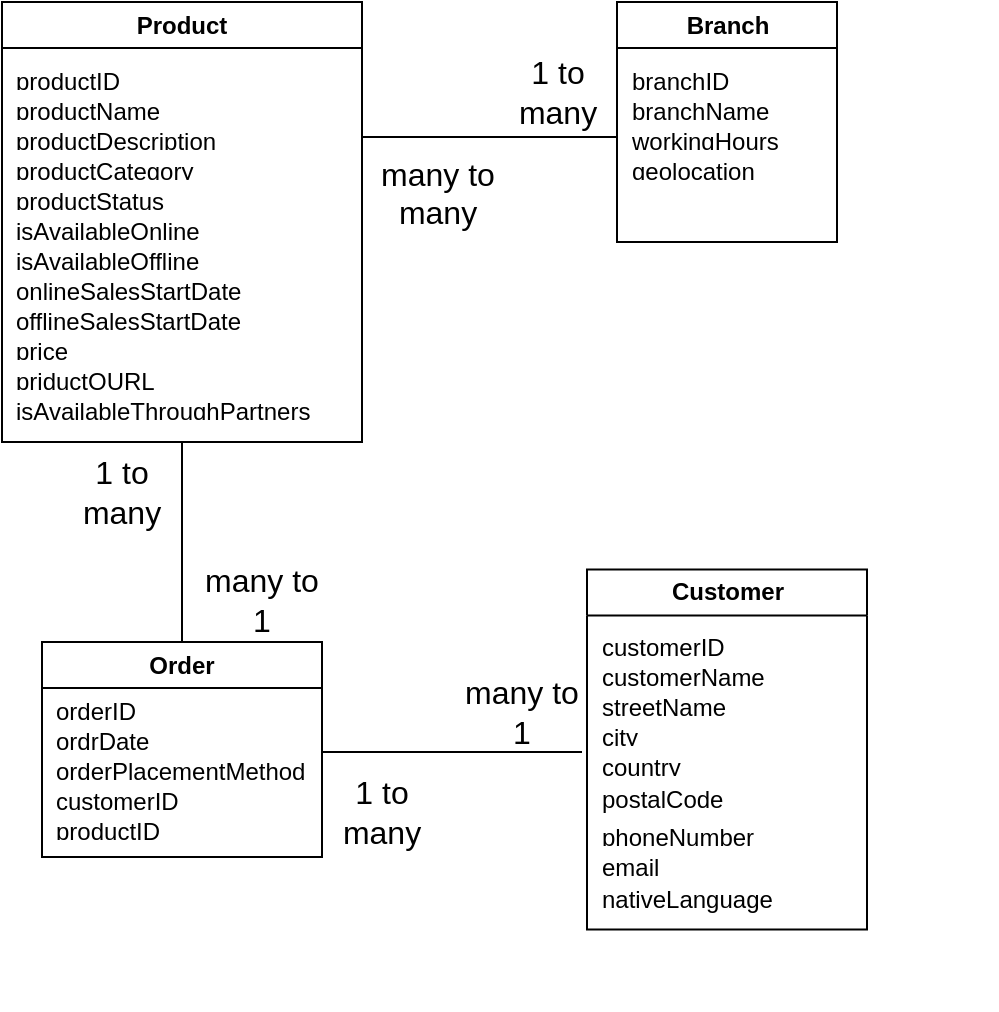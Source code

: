 <mxfile version="24.7.6">
  <diagram id="R2lEEEUBdFMjLlhIrx00" name="Page-1">
    <mxGraphModel dx="1434" dy="732" grid="1" gridSize="10" guides="1" tooltips="1" connect="1" arrows="1" fold="1" page="1" pageScale="1" pageWidth="850" pageHeight="1100" math="0" shadow="0" extFonts="Permanent Marker^https://fonts.googleapis.com/css?family=Permanent+Marker">
      <root>
        <mxCell id="0" />
        <mxCell id="1" parent="0" />
        <mxCell id="vz9q21WE78nXBUaVW826-16" value="Product" style="swimlane;whiteSpace=wrap;html=1;" vertex="1" parent="1">
          <mxGeometry x="160" y="110" width="180" height="220" as="geometry" />
        </mxCell>
        <mxCell id="vz9q21WE78nXBUaVW826-27" value="" style="shape=table;startSize=0;container=1;collapsible=0;childLayout=tableLayout;fontSize=11;fillColor=none;strokeColor=none;" vertex="1" parent="vz9q21WE78nXBUaVW826-16">
          <mxGeometry y="30" width="180" height="60" as="geometry" />
        </mxCell>
        <mxCell id="vz9q21WE78nXBUaVW826-28" value="" style="shape=tableRow;horizontal=0;startSize=0;swimlaneHead=0;swimlaneBody=0;strokeColor=inherit;top=0;left=0;bottom=0;right=0;collapsible=0;dropTarget=0;fillColor=none;points=[[0,0.5],[1,0.5]];portConstraint=eastwest;fontSize=16;" vertex="1" parent="vz9q21WE78nXBUaVW826-27">
          <mxGeometry width="180" height="15" as="geometry" />
        </mxCell>
        <mxCell id="vz9q21WE78nXBUaVW826-29" value="productID" style="shape=partialRectangle;html=1;whiteSpace=wrap;connectable=0;strokeColor=inherit;overflow=hidden;fillColor=none;top=0;left=0;bottom=0;right=0;pointerEvents=1;fontSize=12;align=left;spacingLeft=5;" vertex="1" parent="vz9q21WE78nXBUaVW826-28">
          <mxGeometry width="180" height="15" as="geometry">
            <mxRectangle width="180" height="15" as="alternateBounds" />
          </mxGeometry>
        </mxCell>
        <mxCell id="vz9q21WE78nXBUaVW826-30" value="" style="shape=tableRow;horizontal=0;startSize=0;swimlaneHead=0;swimlaneBody=0;strokeColor=inherit;top=0;left=0;bottom=0;right=0;collapsible=0;dropTarget=0;fillColor=none;points=[[0,0.5],[1,0.5]];portConstraint=eastwest;fontSize=16;" vertex="1" parent="vz9q21WE78nXBUaVW826-27">
          <mxGeometry y="15" width="180" height="15" as="geometry" />
        </mxCell>
        <mxCell id="vz9q21WE78nXBUaVW826-31" value="productName" style="shape=partialRectangle;html=1;whiteSpace=wrap;connectable=0;strokeColor=inherit;overflow=hidden;fillColor=none;top=0;left=0;bottom=0;right=0;pointerEvents=1;fontSize=12;align=left;spacingLeft=5;" vertex="1" parent="vz9q21WE78nXBUaVW826-30">
          <mxGeometry width="180" height="15" as="geometry">
            <mxRectangle width="180" height="15" as="alternateBounds" />
          </mxGeometry>
        </mxCell>
        <mxCell id="vz9q21WE78nXBUaVW826-32" value="" style="shape=tableRow;horizontal=0;startSize=0;swimlaneHead=0;swimlaneBody=0;strokeColor=inherit;top=0;left=0;bottom=0;right=0;collapsible=0;dropTarget=0;fillColor=none;points=[[0,0.5],[1,0.5]];portConstraint=eastwest;fontSize=16;" vertex="1" parent="vz9q21WE78nXBUaVW826-27">
          <mxGeometry y="30" width="180" height="15" as="geometry" />
        </mxCell>
        <mxCell id="vz9q21WE78nXBUaVW826-33" value="productDescription" style="shape=partialRectangle;html=1;whiteSpace=wrap;connectable=0;strokeColor=inherit;overflow=hidden;fillColor=none;top=0;left=0;bottom=0;right=0;pointerEvents=1;fontSize=12;align=left;spacingLeft=5;" vertex="1" parent="vz9q21WE78nXBUaVW826-32">
          <mxGeometry width="180" height="15" as="geometry">
            <mxRectangle width="180" height="15" as="alternateBounds" />
          </mxGeometry>
        </mxCell>
        <mxCell id="vz9q21WE78nXBUaVW826-34" style="shape=tableRow;horizontal=0;startSize=0;swimlaneHead=0;swimlaneBody=0;strokeColor=inherit;top=0;left=0;bottom=0;right=0;collapsible=0;dropTarget=0;fillColor=none;points=[[0,0.5],[1,0.5]];portConstraint=eastwest;fontSize=16;" vertex="1" parent="vz9q21WE78nXBUaVW826-27">
          <mxGeometry y="45" width="180" height="15" as="geometry" />
        </mxCell>
        <mxCell id="vz9q21WE78nXBUaVW826-35" value="productCategory" style="shape=partialRectangle;html=1;whiteSpace=wrap;connectable=0;strokeColor=inherit;overflow=hidden;fillColor=none;top=0;left=0;bottom=0;right=0;pointerEvents=1;fontSize=12;align=left;spacingLeft=5;" vertex="1" parent="vz9q21WE78nXBUaVW826-34">
          <mxGeometry width="180" height="15" as="geometry">
            <mxRectangle width="180" height="15" as="alternateBounds" />
          </mxGeometry>
        </mxCell>
        <mxCell id="vz9q21WE78nXBUaVW826-36" value="" style="shape=table;startSize=0;container=1;collapsible=0;childLayout=tableLayout;fontSize=11;fillColor=none;strokeColor=none;" vertex="1" parent="vz9q21WE78nXBUaVW826-16">
          <mxGeometry y="90" width="190" height="60" as="geometry" />
        </mxCell>
        <mxCell id="vz9q21WE78nXBUaVW826-37" value="" style="shape=tableRow;horizontal=0;startSize=0;swimlaneHead=0;swimlaneBody=0;strokeColor=inherit;top=0;left=0;bottom=0;right=0;collapsible=0;dropTarget=0;fillColor=none;points=[[0,0.5],[1,0.5]];portConstraint=eastwest;fontSize=16;" vertex="1" parent="vz9q21WE78nXBUaVW826-36">
          <mxGeometry width="190" height="15" as="geometry" />
        </mxCell>
        <mxCell id="vz9q21WE78nXBUaVW826-38" value="productStatus" style="shape=partialRectangle;html=1;whiteSpace=wrap;connectable=0;strokeColor=inherit;overflow=hidden;fillColor=none;top=0;left=0;bottom=0;right=0;pointerEvents=1;fontSize=12;align=left;spacingLeft=5;" vertex="1" parent="vz9q21WE78nXBUaVW826-37">
          <mxGeometry width="190" height="15" as="geometry">
            <mxRectangle width="190" height="15" as="alternateBounds" />
          </mxGeometry>
        </mxCell>
        <mxCell id="vz9q21WE78nXBUaVW826-39" value="" style="shape=tableRow;horizontal=0;startSize=0;swimlaneHead=0;swimlaneBody=0;strokeColor=inherit;top=0;left=0;bottom=0;right=0;collapsible=0;dropTarget=0;fillColor=none;points=[[0,0.5],[1,0.5]];portConstraint=eastwest;fontSize=16;" vertex="1" parent="vz9q21WE78nXBUaVW826-36">
          <mxGeometry y="15" width="190" height="15" as="geometry" />
        </mxCell>
        <mxCell id="vz9q21WE78nXBUaVW826-40" value="isAvailableOnline" style="shape=partialRectangle;html=1;whiteSpace=wrap;connectable=0;strokeColor=inherit;overflow=hidden;fillColor=none;top=0;left=0;bottom=0;right=0;pointerEvents=1;fontSize=12;align=left;spacingLeft=5;" vertex="1" parent="vz9q21WE78nXBUaVW826-39">
          <mxGeometry width="190" height="15" as="geometry">
            <mxRectangle width="190" height="15" as="alternateBounds" />
          </mxGeometry>
        </mxCell>
        <mxCell id="vz9q21WE78nXBUaVW826-41" value="" style="shape=tableRow;horizontal=0;startSize=0;swimlaneHead=0;swimlaneBody=0;strokeColor=inherit;top=0;left=0;bottom=0;right=0;collapsible=0;dropTarget=0;fillColor=none;points=[[0,0.5],[1,0.5]];portConstraint=eastwest;fontSize=16;" vertex="1" parent="vz9q21WE78nXBUaVW826-36">
          <mxGeometry y="30" width="190" height="15" as="geometry" />
        </mxCell>
        <mxCell id="vz9q21WE78nXBUaVW826-42" value="isAvailableOffline" style="shape=partialRectangle;html=1;whiteSpace=wrap;connectable=0;strokeColor=inherit;overflow=hidden;fillColor=none;top=0;left=0;bottom=0;right=0;pointerEvents=1;fontSize=12;align=left;spacingLeft=5;" vertex="1" parent="vz9q21WE78nXBUaVW826-41">
          <mxGeometry width="190" height="15" as="geometry">
            <mxRectangle width="190" height="15" as="alternateBounds" />
          </mxGeometry>
        </mxCell>
        <mxCell id="vz9q21WE78nXBUaVW826-43" style="shape=tableRow;horizontal=0;startSize=0;swimlaneHead=0;swimlaneBody=0;strokeColor=inherit;top=0;left=0;bottom=0;right=0;collapsible=0;dropTarget=0;fillColor=none;points=[[0,0.5],[1,0.5]];portConstraint=eastwest;fontSize=16;" vertex="1" parent="vz9q21WE78nXBUaVW826-36">
          <mxGeometry y="45" width="190" height="15" as="geometry" />
        </mxCell>
        <mxCell id="vz9q21WE78nXBUaVW826-44" value="onlineSalesStartDate" style="shape=partialRectangle;html=1;whiteSpace=wrap;connectable=0;strokeColor=inherit;overflow=hidden;fillColor=none;top=0;left=0;bottom=0;right=0;pointerEvents=1;fontSize=12;align=left;spacingLeft=5;" vertex="1" parent="vz9q21WE78nXBUaVW826-43">
          <mxGeometry width="190" height="15" as="geometry">
            <mxRectangle width="190" height="15" as="alternateBounds" />
          </mxGeometry>
        </mxCell>
        <mxCell id="vz9q21WE78nXBUaVW826-45" value="" style="shape=table;startSize=0;container=1;collapsible=0;childLayout=tableLayout;fontSize=11;fillColor=none;strokeColor=none;" vertex="1" parent="1">
          <mxGeometry x="160" y="260" width="170" height="60" as="geometry" />
        </mxCell>
        <mxCell id="vz9q21WE78nXBUaVW826-46" value="" style="shape=tableRow;horizontal=0;startSize=0;swimlaneHead=0;swimlaneBody=0;strokeColor=inherit;top=0;left=0;bottom=0;right=0;collapsible=0;dropTarget=0;fillColor=none;points=[[0,0.5],[1,0.5]];portConstraint=eastwest;fontSize=16;" vertex="1" parent="vz9q21WE78nXBUaVW826-45">
          <mxGeometry width="170" height="15" as="geometry" />
        </mxCell>
        <mxCell id="vz9q21WE78nXBUaVW826-47" value="offlineSalesStartDate" style="shape=partialRectangle;html=1;whiteSpace=wrap;connectable=0;strokeColor=inherit;overflow=hidden;fillColor=none;top=0;left=0;bottom=0;right=0;pointerEvents=1;fontSize=12;align=left;spacingLeft=5;" vertex="1" parent="vz9q21WE78nXBUaVW826-46">
          <mxGeometry width="170" height="15" as="geometry">
            <mxRectangle width="170" height="15" as="alternateBounds" />
          </mxGeometry>
        </mxCell>
        <mxCell id="vz9q21WE78nXBUaVW826-48" value="" style="shape=tableRow;horizontal=0;startSize=0;swimlaneHead=0;swimlaneBody=0;strokeColor=inherit;top=0;left=0;bottom=0;right=0;collapsible=0;dropTarget=0;fillColor=none;points=[[0,0.5],[1,0.5]];portConstraint=eastwest;fontSize=16;" vertex="1" parent="vz9q21WE78nXBUaVW826-45">
          <mxGeometry y="15" width="170" height="15" as="geometry" />
        </mxCell>
        <mxCell id="vz9q21WE78nXBUaVW826-49" value="price" style="shape=partialRectangle;html=1;whiteSpace=wrap;connectable=0;strokeColor=inherit;overflow=hidden;fillColor=none;top=0;left=0;bottom=0;right=0;pointerEvents=1;fontSize=12;align=left;spacingLeft=5;" vertex="1" parent="vz9q21WE78nXBUaVW826-48">
          <mxGeometry width="170" height="15" as="geometry">
            <mxRectangle width="170" height="15" as="alternateBounds" />
          </mxGeometry>
        </mxCell>
        <mxCell id="vz9q21WE78nXBUaVW826-50" value="" style="shape=tableRow;horizontal=0;startSize=0;swimlaneHead=0;swimlaneBody=0;strokeColor=inherit;top=0;left=0;bottom=0;right=0;collapsible=0;dropTarget=0;fillColor=none;points=[[0,0.5],[1,0.5]];portConstraint=eastwest;fontSize=16;" vertex="1" parent="vz9q21WE78nXBUaVW826-45">
          <mxGeometry y="30" width="170" height="15" as="geometry" />
        </mxCell>
        <mxCell id="vz9q21WE78nXBUaVW826-51" value="priductOURL" style="shape=partialRectangle;html=1;whiteSpace=wrap;connectable=0;strokeColor=inherit;overflow=hidden;fillColor=none;top=0;left=0;bottom=0;right=0;pointerEvents=1;fontSize=12;align=left;spacingLeft=5;" vertex="1" parent="vz9q21WE78nXBUaVW826-50">
          <mxGeometry width="170" height="15" as="geometry">
            <mxRectangle width="170" height="15" as="alternateBounds" />
          </mxGeometry>
        </mxCell>
        <mxCell id="vz9q21WE78nXBUaVW826-52" style="shape=tableRow;horizontal=0;startSize=0;swimlaneHead=0;swimlaneBody=0;strokeColor=inherit;top=0;left=0;bottom=0;right=0;collapsible=0;dropTarget=0;fillColor=none;points=[[0,0.5],[1,0.5]];portConstraint=eastwest;fontSize=16;" vertex="1" parent="vz9q21WE78nXBUaVW826-45">
          <mxGeometry y="45" width="170" height="15" as="geometry" />
        </mxCell>
        <mxCell id="vz9q21WE78nXBUaVW826-53" value="isAvailableThroughPartners" style="shape=partialRectangle;html=1;whiteSpace=wrap;connectable=0;strokeColor=inherit;overflow=hidden;fillColor=none;top=0;left=0;bottom=0;right=0;pointerEvents=1;fontSize=12;align=left;spacingLeft=5;" vertex="1" parent="vz9q21WE78nXBUaVW826-52">
          <mxGeometry width="170" height="15" as="geometry">
            <mxRectangle width="170" height="15" as="alternateBounds" />
          </mxGeometry>
        </mxCell>
        <mxCell id="vz9q21WE78nXBUaVW826-54" value="Branch" style="swimlane;whiteSpace=wrap;html=1;" vertex="1" parent="1">
          <mxGeometry x="467.5" y="110" width="110" height="120" as="geometry" />
        </mxCell>
        <mxCell id="vz9q21WE78nXBUaVW826-55" value="" style="shape=table;startSize=0;container=1;collapsible=0;childLayout=tableLayout;fontSize=11;fillColor=none;strokeColor=none;" vertex="1" parent="vz9q21WE78nXBUaVW826-54">
          <mxGeometry y="30" width="190" height="60" as="geometry" />
        </mxCell>
        <mxCell id="vz9q21WE78nXBUaVW826-56" value="" style="shape=tableRow;horizontal=0;startSize=0;swimlaneHead=0;swimlaneBody=0;strokeColor=inherit;top=0;left=0;bottom=0;right=0;collapsible=0;dropTarget=0;fillColor=none;points=[[0,0.5],[1,0.5]];portConstraint=eastwest;fontSize=16;" vertex="1" parent="vz9q21WE78nXBUaVW826-55">
          <mxGeometry width="190" height="15" as="geometry" />
        </mxCell>
        <mxCell id="vz9q21WE78nXBUaVW826-57" value="branchID" style="shape=partialRectangle;html=1;whiteSpace=wrap;connectable=0;strokeColor=inherit;overflow=hidden;fillColor=none;top=0;left=0;bottom=0;right=0;pointerEvents=1;fontSize=12;align=left;spacingLeft=5;" vertex="1" parent="vz9q21WE78nXBUaVW826-56">
          <mxGeometry width="190" height="15" as="geometry">
            <mxRectangle width="190" height="15" as="alternateBounds" />
          </mxGeometry>
        </mxCell>
        <mxCell id="vz9q21WE78nXBUaVW826-58" value="" style="shape=tableRow;horizontal=0;startSize=0;swimlaneHead=0;swimlaneBody=0;strokeColor=inherit;top=0;left=0;bottom=0;right=0;collapsible=0;dropTarget=0;fillColor=none;points=[[0,0.5],[1,0.5]];portConstraint=eastwest;fontSize=16;" vertex="1" parent="vz9q21WE78nXBUaVW826-55">
          <mxGeometry y="15" width="190" height="15" as="geometry" />
        </mxCell>
        <mxCell id="vz9q21WE78nXBUaVW826-59" value="branchName" style="shape=partialRectangle;html=1;whiteSpace=wrap;connectable=0;strokeColor=inherit;overflow=hidden;fillColor=none;top=0;left=0;bottom=0;right=0;pointerEvents=1;fontSize=12;align=left;spacingLeft=5;" vertex="1" parent="vz9q21WE78nXBUaVW826-58">
          <mxGeometry width="190" height="15" as="geometry">
            <mxRectangle width="190" height="15" as="alternateBounds" />
          </mxGeometry>
        </mxCell>
        <mxCell id="vz9q21WE78nXBUaVW826-60" value="" style="shape=tableRow;horizontal=0;startSize=0;swimlaneHead=0;swimlaneBody=0;strokeColor=inherit;top=0;left=0;bottom=0;right=0;collapsible=0;dropTarget=0;fillColor=none;points=[[0,0.5],[1,0.5]];portConstraint=eastwest;fontSize=16;" vertex="1" parent="vz9q21WE78nXBUaVW826-55">
          <mxGeometry y="30" width="190" height="15" as="geometry" />
        </mxCell>
        <mxCell id="vz9q21WE78nXBUaVW826-61" value="workingHours" style="shape=partialRectangle;html=1;whiteSpace=wrap;connectable=0;strokeColor=inherit;overflow=hidden;fillColor=none;top=0;left=0;bottom=0;right=0;pointerEvents=1;fontSize=12;align=left;spacingLeft=5;" vertex="1" parent="vz9q21WE78nXBUaVW826-60">
          <mxGeometry width="190" height="15" as="geometry">
            <mxRectangle width="190" height="15" as="alternateBounds" />
          </mxGeometry>
        </mxCell>
        <mxCell id="vz9q21WE78nXBUaVW826-62" style="shape=tableRow;horizontal=0;startSize=0;swimlaneHead=0;swimlaneBody=0;strokeColor=inherit;top=0;left=0;bottom=0;right=0;collapsible=0;dropTarget=0;fillColor=none;points=[[0,0.5],[1,0.5]];portConstraint=eastwest;fontSize=16;" vertex="1" parent="vz9q21WE78nXBUaVW826-55">
          <mxGeometry y="45" width="190" height="15" as="geometry" />
        </mxCell>
        <mxCell id="vz9q21WE78nXBUaVW826-63" value="geolocation" style="shape=partialRectangle;html=1;whiteSpace=wrap;connectable=0;strokeColor=inherit;overflow=hidden;fillColor=none;top=0;left=0;bottom=0;right=0;pointerEvents=1;fontSize=12;align=left;spacingLeft=5;" vertex="1" parent="vz9q21WE78nXBUaVW826-62">
          <mxGeometry width="190" height="15" as="geometry">
            <mxRectangle width="190" height="15" as="alternateBounds" />
          </mxGeometry>
        </mxCell>
        <mxCell id="vz9q21WE78nXBUaVW826-65" value="Customer" style="swimlane;whiteSpace=wrap;html=1;" vertex="1" parent="1">
          <mxGeometry x="452.5" y="393.75" width="140" height="180" as="geometry" />
        </mxCell>
        <mxCell id="vz9q21WE78nXBUaVW826-66" value="" style="shape=table;startSize=0;container=1;collapsible=0;childLayout=tableLayout;fontSize=11;fillColor=none;strokeColor=none;" vertex="1" parent="vz9q21WE78nXBUaVW826-65">
          <mxGeometry y="30" width="120" height="125" as="geometry" />
        </mxCell>
        <mxCell id="vz9q21WE78nXBUaVW826-67" value="" style="shape=tableRow;horizontal=0;startSize=0;swimlaneHead=0;swimlaneBody=0;strokeColor=inherit;top=0;left=0;bottom=0;right=0;collapsible=0;dropTarget=0;fillColor=none;points=[[0,0.5],[1,0.5]];portConstraint=eastwest;fontSize=16;" vertex="1" parent="vz9q21WE78nXBUaVW826-66">
          <mxGeometry width="120" height="15" as="geometry" />
        </mxCell>
        <mxCell id="vz9q21WE78nXBUaVW826-68" value="customerID" style="shape=partialRectangle;html=1;whiteSpace=wrap;connectable=0;strokeColor=inherit;overflow=hidden;fillColor=none;top=0;left=0;bottom=0;right=0;pointerEvents=1;fontSize=12;align=left;spacingLeft=5;" vertex="1" parent="vz9q21WE78nXBUaVW826-67">
          <mxGeometry width="120" height="15" as="geometry">
            <mxRectangle width="120" height="15" as="alternateBounds" />
          </mxGeometry>
        </mxCell>
        <mxCell id="vz9q21WE78nXBUaVW826-69" value="" style="shape=tableRow;horizontal=0;startSize=0;swimlaneHead=0;swimlaneBody=0;strokeColor=inherit;top=0;left=0;bottom=0;right=0;collapsible=0;dropTarget=0;fillColor=none;points=[[0,0.5],[1,0.5]];portConstraint=eastwest;fontSize=16;" vertex="1" parent="vz9q21WE78nXBUaVW826-66">
          <mxGeometry y="15" width="120" height="15" as="geometry" />
        </mxCell>
        <mxCell id="vz9q21WE78nXBUaVW826-70" value="customerName" style="shape=partialRectangle;html=1;whiteSpace=wrap;connectable=0;strokeColor=inherit;overflow=hidden;fillColor=none;top=0;left=0;bottom=0;right=0;pointerEvents=1;fontSize=12;align=left;spacingLeft=5;" vertex="1" parent="vz9q21WE78nXBUaVW826-69">
          <mxGeometry width="120" height="15" as="geometry">
            <mxRectangle width="120" height="15" as="alternateBounds" />
          </mxGeometry>
        </mxCell>
        <mxCell id="vz9q21WE78nXBUaVW826-71" value="" style="shape=tableRow;horizontal=0;startSize=0;swimlaneHead=0;swimlaneBody=0;strokeColor=inherit;top=0;left=0;bottom=0;right=0;collapsible=0;dropTarget=0;fillColor=none;points=[[0,0.5],[1,0.5]];portConstraint=eastwest;fontSize=16;" vertex="1" parent="vz9q21WE78nXBUaVW826-66">
          <mxGeometry y="30" width="120" height="15" as="geometry" />
        </mxCell>
        <mxCell id="vz9q21WE78nXBUaVW826-72" value="streetName" style="shape=partialRectangle;html=1;whiteSpace=wrap;connectable=0;strokeColor=inherit;overflow=hidden;fillColor=none;top=0;left=0;bottom=0;right=0;pointerEvents=1;fontSize=12;align=left;spacingLeft=5;" vertex="1" parent="vz9q21WE78nXBUaVW826-71">
          <mxGeometry width="120" height="15" as="geometry">
            <mxRectangle width="120" height="15" as="alternateBounds" />
          </mxGeometry>
        </mxCell>
        <mxCell id="vz9q21WE78nXBUaVW826-73" style="shape=tableRow;horizontal=0;startSize=0;swimlaneHead=0;swimlaneBody=0;strokeColor=inherit;top=0;left=0;bottom=0;right=0;collapsible=0;dropTarget=0;fillColor=none;points=[[0,0.5],[1,0.5]];portConstraint=eastwest;fontSize=16;" vertex="1" parent="vz9q21WE78nXBUaVW826-66">
          <mxGeometry y="45" width="120" height="15" as="geometry" />
        </mxCell>
        <mxCell id="vz9q21WE78nXBUaVW826-74" value="city" style="shape=partialRectangle;html=1;whiteSpace=wrap;connectable=0;strokeColor=inherit;overflow=hidden;fillColor=none;top=0;left=0;bottom=0;right=0;pointerEvents=1;fontSize=12;align=left;spacingLeft=5;" vertex="1" parent="vz9q21WE78nXBUaVW826-73">
          <mxGeometry width="120" height="15" as="geometry">
            <mxRectangle width="120" height="15" as="alternateBounds" />
          </mxGeometry>
        </mxCell>
        <mxCell id="vz9q21WE78nXBUaVW826-76" value="" style="shape=tableRow;horizontal=0;startSize=0;swimlaneHead=0;swimlaneBody=0;strokeColor=inherit;top=0;left=0;bottom=0;right=0;collapsible=0;dropTarget=0;fillColor=none;points=[[0,0.5],[1,0.5]];portConstraint=eastwest;fontSize=16;" vertex="1" parent="vz9q21WE78nXBUaVW826-66">
          <mxGeometry y="60" width="120" height="15" as="geometry" />
        </mxCell>
        <mxCell id="vz9q21WE78nXBUaVW826-77" value="country&lt;span style=&quot;white-space: pre;&quot;&gt;&#x9;&lt;/span&gt;" style="shape=partialRectangle;html=1;whiteSpace=wrap;connectable=0;strokeColor=inherit;overflow=hidden;fillColor=none;top=0;left=0;bottom=0;right=0;pointerEvents=1;fontSize=12;align=left;spacingLeft=5;" vertex="1" parent="vz9q21WE78nXBUaVW826-76">
          <mxGeometry width="120" height="15" as="geometry">
            <mxRectangle width="120" height="15" as="alternateBounds" />
          </mxGeometry>
        </mxCell>
        <mxCell id="vz9q21WE78nXBUaVW826-78" value="" style="shape=tableRow;horizontal=0;startSize=0;swimlaneHead=0;swimlaneBody=0;strokeColor=inherit;top=0;left=0;bottom=0;right=0;collapsible=0;dropTarget=0;fillColor=none;points=[[0,0.5],[1,0.5]];portConstraint=eastwest;fontSize=16;" vertex="1" parent="vz9q21WE78nXBUaVW826-66">
          <mxGeometry y="75" width="120" height="20" as="geometry" />
        </mxCell>
        <mxCell id="vz9q21WE78nXBUaVW826-79" value="postalCode" style="shape=partialRectangle;html=1;whiteSpace=wrap;connectable=0;strokeColor=inherit;overflow=hidden;fillColor=none;top=0;left=0;bottom=0;right=0;pointerEvents=1;fontSize=12;align=left;spacingLeft=5;" vertex="1" parent="vz9q21WE78nXBUaVW826-78">
          <mxGeometry width="120" height="20" as="geometry">
            <mxRectangle width="120" height="20" as="alternateBounds" />
          </mxGeometry>
        </mxCell>
        <mxCell id="vz9q21WE78nXBUaVW826-80" value="" style="shape=tableRow;horizontal=0;startSize=0;swimlaneHead=0;swimlaneBody=0;strokeColor=inherit;top=0;left=0;bottom=0;right=0;collapsible=0;dropTarget=0;fillColor=none;points=[[0,0.5],[1,0.5]];portConstraint=eastwest;fontSize=16;" vertex="1" parent="vz9q21WE78nXBUaVW826-66">
          <mxGeometry y="95" width="120" height="15" as="geometry" />
        </mxCell>
        <mxCell id="vz9q21WE78nXBUaVW826-81" value="phoneNumber" style="shape=partialRectangle;html=1;whiteSpace=wrap;connectable=0;strokeColor=inherit;overflow=hidden;fillColor=none;top=0;left=0;bottom=0;right=0;pointerEvents=1;fontSize=12;align=left;spacingLeft=5;" vertex="1" parent="vz9q21WE78nXBUaVW826-80">
          <mxGeometry width="120" height="15" as="geometry">
            <mxRectangle width="120" height="15" as="alternateBounds" />
          </mxGeometry>
        </mxCell>
        <mxCell id="vz9q21WE78nXBUaVW826-82" style="shape=tableRow;horizontal=0;startSize=0;swimlaneHead=0;swimlaneBody=0;strokeColor=inherit;top=0;left=0;bottom=0;right=0;collapsible=0;dropTarget=0;fillColor=none;points=[[0,0.5],[1,0.5]];portConstraint=eastwest;fontSize=16;" vertex="1" parent="vz9q21WE78nXBUaVW826-66">
          <mxGeometry y="110" width="120" height="15" as="geometry" />
        </mxCell>
        <mxCell id="vz9q21WE78nXBUaVW826-83" value="email" style="shape=partialRectangle;html=1;whiteSpace=wrap;connectable=0;strokeColor=inherit;overflow=hidden;fillColor=none;top=0;left=0;bottom=0;right=0;pointerEvents=1;fontSize=12;align=left;spacingLeft=5;" vertex="1" parent="vz9q21WE78nXBUaVW826-82">
          <mxGeometry width="120" height="15" as="geometry">
            <mxRectangle width="120" height="15" as="alternateBounds" />
          </mxGeometry>
        </mxCell>
        <mxCell id="vz9q21WE78nXBUaVW826-93" value="" style="shape=table;startSize=0;container=1;collapsible=0;childLayout=tableLayout;fontSize=11;fillColor=none;strokeColor=none;" vertex="1" parent="vz9q21WE78nXBUaVW826-65">
          <mxGeometry y="155" width="130" height="65" as="geometry" />
        </mxCell>
        <mxCell id="vz9q21WE78nXBUaVW826-98" value="" style="shape=tableRow;horizontal=0;startSize=0;swimlaneHead=0;swimlaneBody=0;strokeColor=inherit;top=0;left=0;bottom=0;right=0;collapsible=0;dropTarget=0;fillColor=none;points=[[0,0.5],[1,0.5]];portConstraint=eastwest;fontSize=16;" vertex="1" parent="vz9q21WE78nXBUaVW826-93">
          <mxGeometry width="130" height="20" as="geometry" />
        </mxCell>
        <mxCell id="vz9q21WE78nXBUaVW826-99" value="nativeLanguage" style="shape=partialRectangle;html=1;whiteSpace=wrap;connectable=0;strokeColor=inherit;overflow=hidden;fillColor=none;top=0;left=0;bottom=0;right=0;pointerEvents=1;fontSize=12;align=left;spacingLeft=5;" vertex="1" parent="vz9q21WE78nXBUaVW826-98">
          <mxGeometry width="130" height="20" as="geometry">
            <mxRectangle width="130" height="20" as="alternateBounds" />
          </mxGeometry>
        </mxCell>
        <mxCell id="vz9q21WE78nXBUaVW826-100" style="shape=tableRow;horizontal=0;startSize=0;swimlaneHead=0;swimlaneBody=0;strokeColor=inherit;top=0;left=0;bottom=0;right=0;collapsible=0;dropTarget=0;fillColor=none;points=[[0,0.5],[1,0.5]];portConstraint=eastwest;fontSize=16;" vertex="1" parent="vz9q21WE78nXBUaVW826-93">
          <mxGeometry y="20" width="130" height="15" as="geometry" />
        </mxCell>
        <mxCell id="vz9q21WE78nXBUaVW826-101" value="" style="shape=partialRectangle;html=1;whiteSpace=wrap;connectable=0;strokeColor=inherit;overflow=hidden;fillColor=none;top=0;left=0;bottom=0;right=0;pointerEvents=1;fontSize=12;align=left;spacingLeft=5;" vertex="1" parent="vz9q21WE78nXBUaVW826-100">
          <mxGeometry width="130" height="15" as="geometry">
            <mxRectangle width="130" height="15" as="alternateBounds" />
          </mxGeometry>
        </mxCell>
        <mxCell id="vz9q21WE78nXBUaVW826-94" value="" style="shape=tableRow;horizontal=0;startSize=0;swimlaneHead=0;swimlaneBody=0;strokeColor=inherit;top=0;left=0;bottom=0;right=0;collapsible=0;dropTarget=0;fillColor=none;points=[[0,0.5],[1,0.5]];portConstraint=eastwest;fontSize=16;" vertex="1" parent="vz9q21WE78nXBUaVW826-93">
          <mxGeometry y="35" width="130" height="15" as="geometry" />
        </mxCell>
        <mxCell id="vz9q21WE78nXBUaVW826-95" value="" style="shape=partialRectangle;html=1;whiteSpace=wrap;connectable=0;strokeColor=inherit;overflow=hidden;fillColor=none;top=0;left=0;bottom=0;right=0;pointerEvents=1;fontSize=12;align=left;spacingLeft=5;" vertex="1" parent="vz9q21WE78nXBUaVW826-94">
          <mxGeometry width="130" height="15" as="geometry">
            <mxRectangle width="130" height="15" as="alternateBounds" />
          </mxGeometry>
        </mxCell>
        <mxCell id="vz9q21WE78nXBUaVW826-96" value="" style="shape=tableRow;horizontal=0;startSize=0;swimlaneHead=0;swimlaneBody=0;strokeColor=inherit;top=0;left=0;bottom=0;right=0;collapsible=0;dropTarget=0;fillColor=none;points=[[0,0.5],[1,0.5]];portConstraint=eastwest;fontSize=16;" vertex="1" parent="vz9q21WE78nXBUaVW826-93">
          <mxGeometry y="50" width="130" height="15" as="geometry" />
        </mxCell>
        <mxCell id="vz9q21WE78nXBUaVW826-97" value="" style="shape=partialRectangle;html=1;whiteSpace=wrap;connectable=0;strokeColor=inherit;overflow=hidden;fillColor=none;top=0;left=0;bottom=0;right=0;pointerEvents=1;fontSize=12;align=left;spacingLeft=5;" vertex="1" parent="vz9q21WE78nXBUaVW826-96">
          <mxGeometry width="130" height="15" as="geometry">
            <mxRectangle width="130" height="15" as="alternateBounds" />
          </mxGeometry>
        </mxCell>
        <mxCell id="vz9q21WE78nXBUaVW826-102" value="Order" style="swimlane;whiteSpace=wrap;html=1;" vertex="1" parent="1">
          <mxGeometry x="180" y="430" width="140" height="107.5" as="geometry" />
        </mxCell>
        <mxCell id="vz9q21WE78nXBUaVW826-103" value="" style="shape=table;startSize=0;container=1;collapsible=0;childLayout=tableLayout;fontSize=11;fillColor=none;strokeColor=none;" vertex="1" parent="vz9q21WE78nXBUaVW826-102">
          <mxGeometry y="25" width="190" height="60" as="geometry" />
        </mxCell>
        <mxCell id="vz9q21WE78nXBUaVW826-104" value="" style="shape=tableRow;horizontal=0;startSize=0;swimlaneHead=0;swimlaneBody=0;strokeColor=inherit;top=0;left=0;bottom=0;right=0;collapsible=0;dropTarget=0;fillColor=none;points=[[0,0.5],[1,0.5]];portConstraint=eastwest;fontSize=16;" vertex="1" parent="vz9q21WE78nXBUaVW826-103">
          <mxGeometry width="190" height="15" as="geometry" />
        </mxCell>
        <mxCell id="vz9q21WE78nXBUaVW826-105" value="orderID" style="shape=partialRectangle;html=1;whiteSpace=wrap;connectable=0;strokeColor=inherit;overflow=hidden;fillColor=none;top=0;left=0;bottom=0;right=0;pointerEvents=1;fontSize=12;align=left;spacingLeft=5;" vertex="1" parent="vz9q21WE78nXBUaVW826-104">
          <mxGeometry width="190" height="15" as="geometry">
            <mxRectangle width="190" height="15" as="alternateBounds" />
          </mxGeometry>
        </mxCell>
        <mxCell id="vz9q21WE78nXBUaVW826-106" value="" style="shape=tableRow;horizontal=0;startSize=0;swimlaneHead=0;swimlaneBody=0;strokeColor=inherit;top=0;left=0;bottom=0;right=0;collapsible=0;dropTarget=0;fillColor=none;points=[[0,0.5],[1,0.5]];portConstraint=eastwest;fontSize=16;" vertex="1" parent="vz9q21WE78nXBUaVW826-103">
          <mxGeometry y="15" width="190" height="15" as="geometry" />
        </mxCell>
        <mxCell id="vz9q21WE78nXBUaVW826-107" value="ordrDate" style="shape=partialRectangle;html=1;whiteSpace=wrap;connectable=0;strokeColor=inherit;overflow=hidden;fillColor=none;top=0;left=0;bottom=0;right=0;pointerEvents=1;fontSize=12;align=left;spacingLeft=5;" vertex="1" parent="vz9q21WE78nXBUaVW826-106">
          <mxGeometry width="190" height="15" as="geometry">
            <mxRectangle width="190" height="15" as="alternateBounds" />
          </mxGeometry>
        </mxCell>
        <mxCell id="vz9q21WE78nXBUaVW826-108" value="" style="shape=tableRow;horizontal=0;startSize=0;swimlaneHead=0;swimlaneBody=0;strokeColor=inherit;top=0;left=0;bottom=0;right=0;collapsible=0;dropTarget=0;fillColor=none;points=[[0,0.5],[1,0.5]];portConstraint=eastwest;fontSize=16;" vertex="1" parent="vz9q21WE78nXBUaVW826-103">
          <mxGeometry y="30" width="190" height="15" as="geometry" />
        </mxCell>
        <mxCell id="vz9q21WE78nXBUaVW826-109" value="orderPlacementMethod" style="shape=partialRectangle;html=1;whiteSpace=wrap;connectable=0;strokeColor=inherit;overflow=hidden;fillColor=none;top=0;left=0;bottom=0;right=0;pointerEvents=1;fontSize=12;align=left;spacingLeft=5;" vertex="1" parent="vz9q21WE78nXBUaVW826-108">
          <mxGeometry width="190" height="15" as="geometry">
            <mxRectangle width="190" height="15" as="alternateBounds" />
          </mxGeometry>
        </mxCell>
        <mxCell id="vz9q21WE78nXBUaVW826-110" style="shape=tableRow;horizontal=0;startSize=0;swimlaneHead=0;swimlaneBody=0;strokeColor=inherit;top=0;left=0;bottom=0;right=0;collapsible=0;dropTarget=0;fillColor=none;points=[[0,0.5],[1,0.5]];portConstraint=eastwest;fontSize=16;" vertex="1" parent="vz9q21WE78nXBUaVW826-103">
          <mxGeometry y="45" width="190" height="15" as="geometry" />
        </mxCell>
        <mxCell id="vz9q21WE78nXBUaVW826-111" value="customerID" style="shape=partialRectangle;html=1;whiteSpace=wrap;connectable=0;strokeColor=inherit;overflow=hidden;fillColor=none;top=0;left=0;bottom=0;right=0;pointerEvents=1;fontSize=12;align=left;spacingLeft=5;" vertex="1" parent="vz9q21WE78nXBUaVW826-110">
          <mxGeometry width="190" height="15" as="geometry">
            <mxRectangle width="190" height="15" as="alternateBounds" />
          </mxGeometry>
        </mxCell>
        <mxCell id="vz9q21WE78nXBUaVW826-112" value="" style="shape=table;startSize=0;container=1;collapsible=0;childLayout=tableLayout;fontSize=11;fillColor=none;strokeColor=none;" vertex="1" parent="vz9q21WE78nXBUaVW826-102">
          <mxGeometry y="85.5" width="60" height="50" as="geometry" />
        </mxCell>
        <mxCell id="vz9q21WE78nXBUaVW826-113" value="" style="shape=tableRow;horizontal=0;startSize=0;swimlaneHead=0;swimlaneBody=0;strokeColor=inherit;top=0;left=0;bottom=0;right=0;collapsible=0;dropTarget=0;fillColor=none;points=[[0,0.5],[1,0.5]];portConstraint=eastwest;fontSize=16;" vertex="1" parent="vz9q21WE78nXBUaVW826-112">
          <mxGeometry width="60" height="15" as="geometry" />
        </mxCell>
        <mxCell id="vz9q21WE78nXBUaVW826-114" value="productID" style="shape=partialRectangle;html=1;whiteSpace=wrap;connectable=0;strokeColor=inherit;overflow=hidden;fillColor=none;top=0;left=0;bottom=0;right=0;pointerEvents=1;fontSize=12;align=left;spacingLeft=5;" vertex="1" parent="vz9q21WE78nXBUaVW826-113">
          <mxGeometry width="60" height="15" as="geometry">
            <mxRectangle width="60" height="15" as="alternateBounds" />
          </mxGeometry>
        </mxCell>
        <mxCell id="vz9q21WE78nXBUaVW826-115" value="" style="shape=tableRow;horizontal=0;startSize=0;swimlaneHead=0;swimlaneBody=0;strokeColor=inherit;top=0;left=0;bottom=0;right=0;collapsible=0;dropTarget=0;fillColor=none;points=[[0,0.5],[1,0.5]];portConstraint=eastwest;fontSize=16;" vertex="1" parent="vz9q21WE78nXBUaVW826-112">
          <mxGeometry y="15" width="60" height="15" as="geometry" />
        </mxCell>
        <mxCell id="vz9q21WE78nXBUaVW826-116" value="" style="shape=partialRectangle;html=1;whiteSpace=wrap;connectable=0;strokeColor=inherit;overflow=hidden;fillColor=none;top=0;left=0;bottom=0;right=0;pointerEvents=1;fontSize=12;align=left;spacingLeft=5;" vertex="1" parent="vz9q21WE78nXBUaVW826-115">
          <mxGeometry width="60" height="15" as="geometry">
            <mxRectangle width="60" height="15" as="alternateBounds" />
          </mxGeometry>
        </mxCell>
        <mxCell id="vz9q21WE78nXBUaVW826-119" style="shape=tableRow;horizontal=0;startSize=0;swimlaneHead=0;swimlaneBody=0;strokeColor=inherit;top=0;left=0;bottom=0;right=0;collapsible=0;dropTarget=0;fillColor=none;points=[[0,0.5],[1,0.5]];portConstraint=eastwest;fontSize=16;" vertex="1" parent="vz9q21WE78nXBUaVW826-112">
          <mxGeometry y="30" width="60" height="20" as="geometry" />
        </mxCell>
        <mxCell id="vz9q21WE78nXBUaVW826-120" value="" style="shape=partialRectangle;html=1;whiteSpace=wrap;connectable=0;strokeColor=inherit;overflow=hidden;fillColor=none;top=0;left=0;bottom=0;right=0;pointerEvents=1;fontSize=12;align=left;spacingLeft=5;" vertex="1" parent="vz9q21WE78nXBUaVW826-119">
          <mxGeometry width="60" height="20" as="geometry">
            <mxRectangle width="60" height="20" as="alternateBounds" />
          </mxGeometry>
        </mxCell>
        <mxCell id="vz9q21WE78nXBUaVW826-165" value="1 to many" style="text;html=1;align=center;verticalAlign=middle;whiteSpace=wrap;rounded=0;fontSize=16;" vertex="1" parent="vz9q21WE78nXBUaVW826-102">
          <mxGeometry x="140" y="70" width="60" height="30" as="geometry" />
        </mxCell>
        <mxCell id="vz9q21WE78nXBUaVW826-123" value="" style="endArrow=none;html=1;rounded=0;fontSize=12;startSize=8;endSize=8;curved=1;entryX=0;entryY=0.5;entryDx=0;entryDy=0;exitX=1;exitY=0.5;exitDx=0;exitDy=0;" edge="1" parent="1" source="vz9q21WE78nXBUaVW826-32" target="vz9q21WE78nXBUaVW826-60">
          <mxGeometry width="50" height="50" relative="1" as="geometry">
            <mxPoint x="390" y="430" as="sourcePoint" />
            <mxPoint x="440" y="380" as="targetPoint" />
          </mxGeometry>
        </mxCell>
        <mxCell id="vz9q21WE78nXBUaVW826-126" style="edgeStyle=none;curved=1;rounded=0;orthogonalLoop=1;jettySize=auto;html=1;exitX=0.75;exitY=0;exitDx=0;exitDy=0;fontSize=12;startSize=8;endSize=8;" edge="1" parent="1" source="vz9q21WE78nXBUaVW826-65" target="vz9q21WE78nXBUaVW826-65">
          <mxGeometry relative="1" as="geometry" />
        </mxCell>
        <mxCell id="vz9q21WE78nXBUaVW826-127" value="" style="endArrow=none;html=1;rounded=0;fontSize=12;startSize=8;endSize=8;curved=1;entryX=0.5;entryY=1;entryDx=0;entryDy=0;exitX=0.5;exitY=0;exitDx=0;exitDy=0;" edge="1" parent="1" source="vz9q21WE78nXBUaVW826-102" target="vz9q21WE78nXBUaVW826-16">
          <mxGeometry width="50" height="50" relative="1" as="geometry">
            <mxPoint x="250" y="420" as="sourcePoint" />
            <mxPoint x="440" y="380" as="targetPoint" />
          </mxGeometry>
        </mxCell>
        <mxCell id="vz9q21WE78nXBUaVW826-128" value="" style="endArrow=none;html=1;rounded=0;fontSize=12;startSize=8;endSize=8;curved=1;" edge="1" parent="1">
          <mxGeometry width="50" height="50" relative="1" as="geometry">
            <mxPoint x="320" y="485" as="sourcePoint" />
            <mxPoint x="450" y="485" as="targetPoint" />
          </mxGeometry>
        </mxCell>
        <mxCell id="vz9q21WE78nXBUaVW826-147" value="" style="endArrow=none;html=1;rounded=0;fontSize=12;startSize=8;endSize=8;curved=1;" edge="1" parent="1">
          <mxGeometry width="50" height="50" relative="1" as="geometry">
            <mxPoint x="450" y="190" as="sourcePoint" />
            <mxPoint x="450" y="190" as="targetPoint" />
          </mxGeometry>
        </mxCell>
        <mxCell id="vz9q21WE78nXBUaVW826-160" value="1 to many" style="text;html=1;align=center;verticalAlign=middle;whiteSpace=wrap;rounded=0;fontSize=16;" vertex="1" parent="1">
          <mxGeometry x="407.5" y="140" width="60" height="30" as="geometry" />
        </mxCell>
        <mxCell id="vz9q21WE78nXBUaVW826-161" value="&lt;div&gt;many to many&lt;/div&gt;&lt;div&gt;&lt;br&gt;&lt;/div&gt;" style="text;html=1;align=center;verticalAlign=middle;whiteSpace=wrap;rounded=0;fontSize=16;" vertex="1" parent="1">
          <mxGeometry x="347.5" y="200" width="60" height="30" as="geometry" />
        </mxCell>
        <mxCell id="vz9q21WE78nXBUaVW826-163" value="1 to many" style="text;html=1;align=center;verticalAlign=middle;whiteSpace=wrap;rounded=0;fontSize=16;" vertex="1" parent="1">
          <mxGeometry x="190" y="340" width="60" height="30" as="geometry" />
        </mxCell>
        <mxCell id="vz9q21WE78nXBUaVW826-164" value="&lt;div&gt;many to 1&lt;/div&gt;" style="text;html=1;align=center;verticalAlign=middle;whiteSpace=wrap;rounded=0;fontSize=16;" vertex="1" parent="1">
          <mxGeometry x="260" y="393.75" width="60" height="30" as="geometry" />
        </mxCell>
        <mxCell id="vz9q21WE78nXBUaVW826-167" value="many to 1" style="text;html=1;align=center;verticalAlign=middle;whiteSpace=wrap;rounded=0;fontSize=16;" vertex="1" parent="1">
          <mxGeometry x="390" y="450" width="60" height="30" as="geometry" />
        </mxCell>
      </root>
    </mxGraphModel>
  </diagram>
</mxfile>
